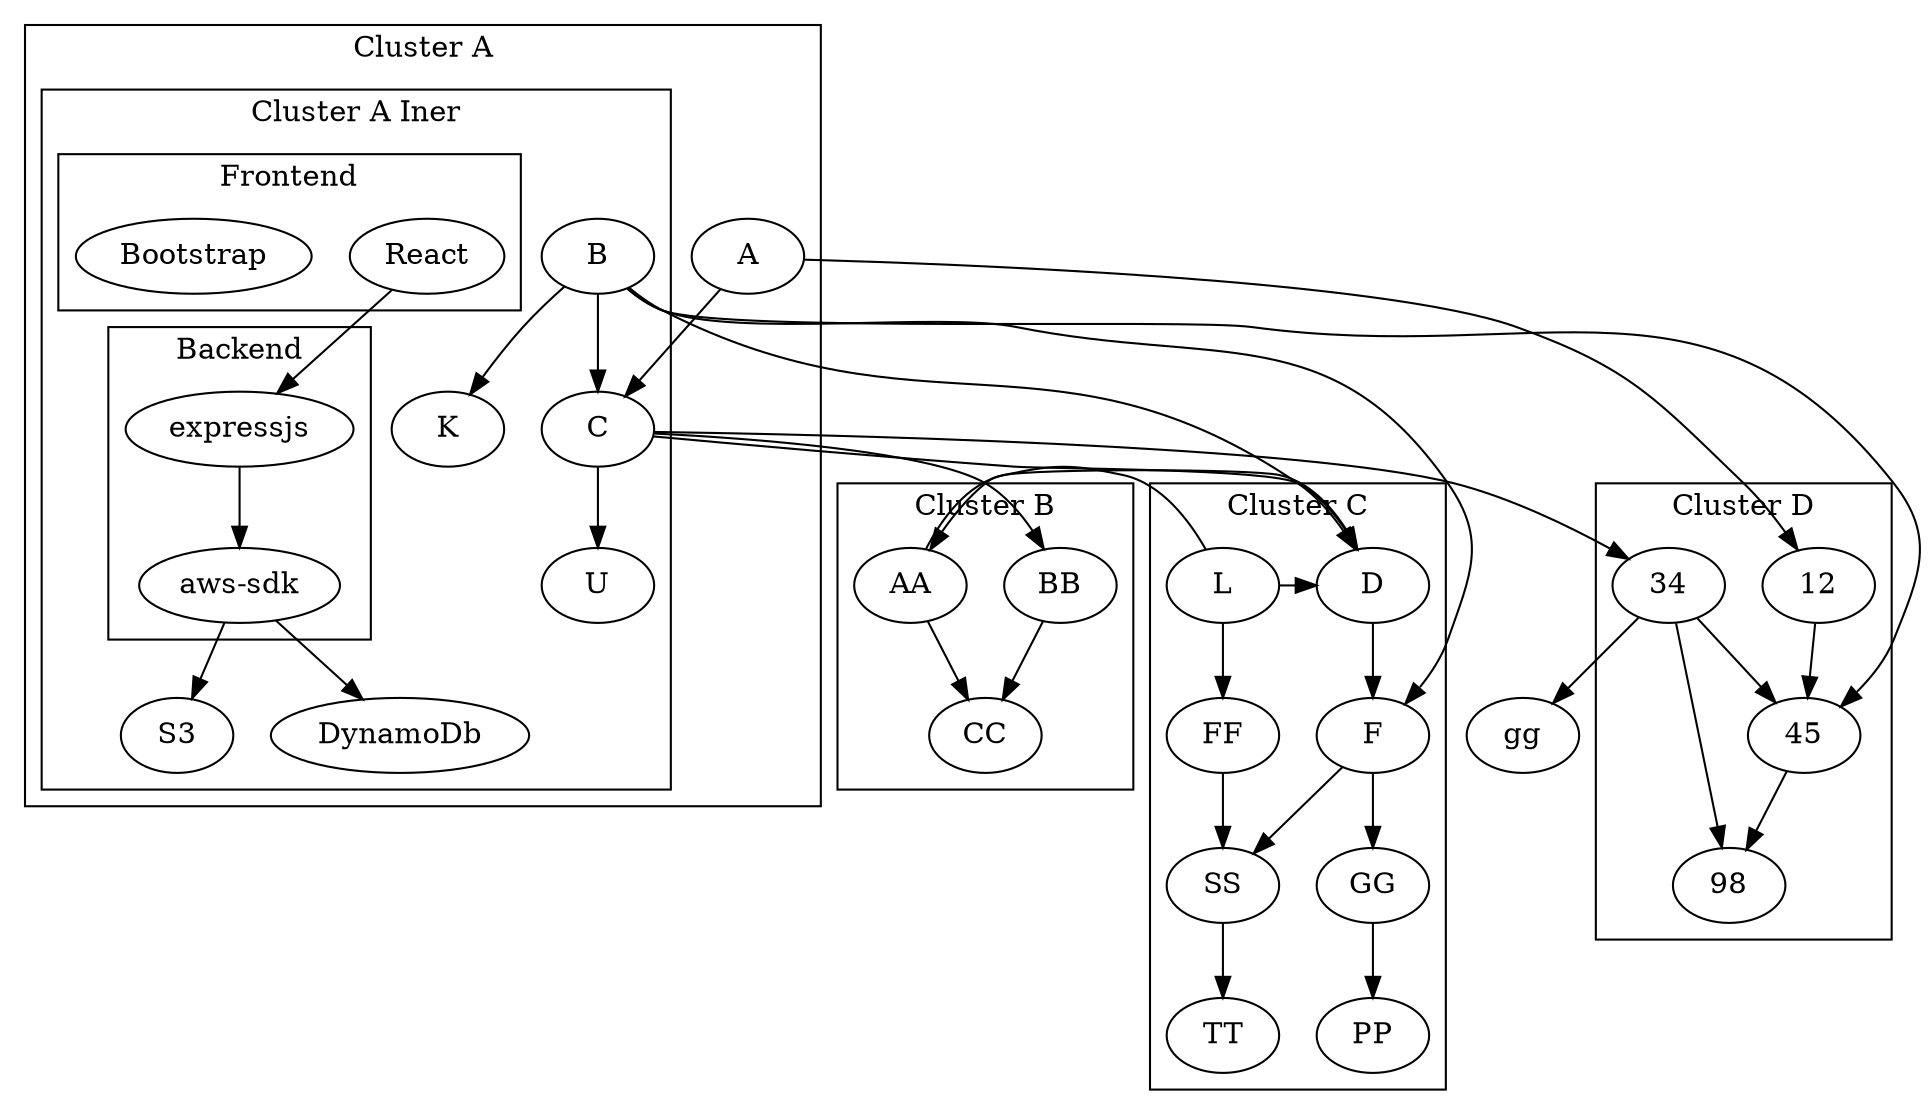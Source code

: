 digraph G {
    C->BB
    B->F
    F->GG
    F->SS
    B->D
    C->D
    AA->D
    L->AA
    B->45
    A->12
    34->gg
    C->34
    subgraph cluster_A {
        label="Cluster A"
        A->C
        B->C
        subgraph cluster_A_A  {
            label="Cluster A Iner"
            B->K
            C->U
           subgraph cluster_frontend {
               label="Frontend";
               React;
               Bootstrap;
           }
           subgraph cluster_backend {
               label="Backend";
               expressjs;
               "aws-sdk";
            }
            React -> expressjs;
            expressjs -> "aws-sdk";
            "aws-sdk" -> S3;
            "aws-sdk" -> DynamoDb;
        }
    }
    subgraph cluster_B {
        label="Cluster B"
        AA->CC
        BB->CC
    }
    subgraph cluster_C {
        label="Cluster C"
        SS->TT
        GG->PP
        D->F
        L->FF
        FF->SS
        {
           rank=same;
           L -> D
        }
    }
    subgraph cluster_D {
        label="Cluster D"
        12->45
        34->98
        34->45
        45->98
    }
}